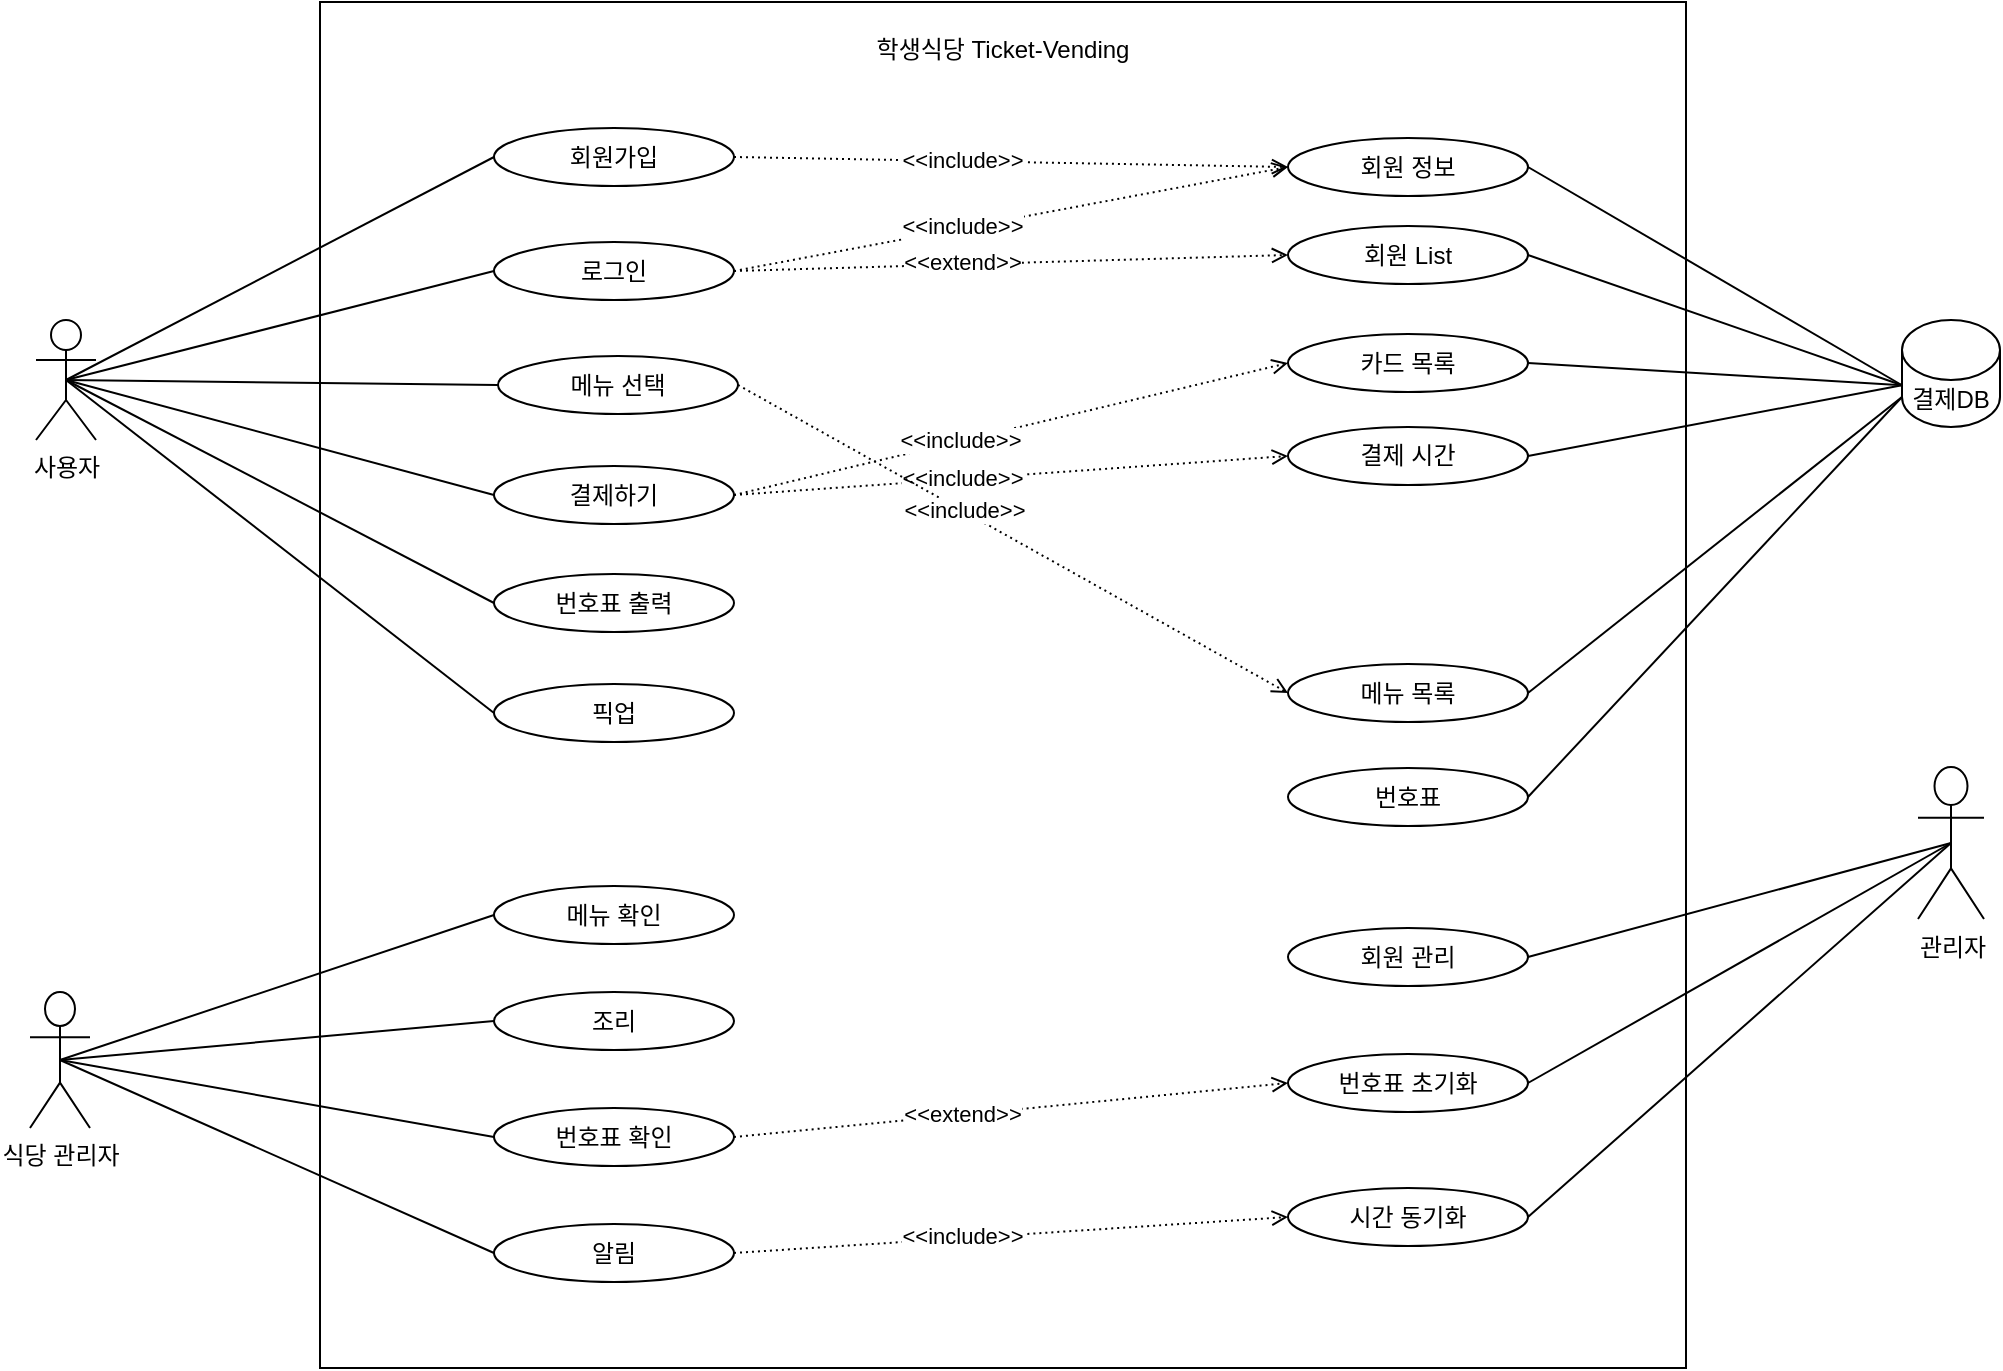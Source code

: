 <mxfile version="24.7.14">
  <diagram name="페이지-1" id="ornHel27MPxaN62uwrJq">
    <mxGraphModel dx="1602" dy="1137" grid="0" gridSize="10" guides="1" tooltips="1" connect="1" arrows="1" fold="1" page="0" pageScale="1" pageWidth="827" pageHeight="1169" math="0" shadow="0">
      <root>
        <mxCell id="0" />
        <mxCell id="1" parent="0" />
        <mxCell id="zNkNhdcRpNS4lPK-cGLT-1" value="사용자" style="shape=umlActor;verticalLabelPosition=bottom;verticalAlign=top;html=1;outlineConnect=0;" parent="1" vertex="1">
          <mxGeometry x="-186" y="82" width="30" height="60" as="geometry" />
        </mxCell>
        <mxCell id="zNkNhdcRpNS4lPK-cGLT-6" value="" style="whiteSpace=wrap;html=1;aspect=fixed;" parent="1" vertex="1">
          <mxGeometry x="-44" y="-77" width="683" height="683" as="geometry" />
        </mxCell>
        <mxCell id="zNkNhdcRpNS4lPK-cGLT-7" value="로그인" style="ellipse;whiteSpace=wrap;html=1;" parent="1" vertex="1">
          <mxGeometry x="43" y="43" width="120" height="29" as="geometry" />
        </mxCell>
        <mxCell id="zNkNhdcRpNS4lPK-cGLT-8" style="edgeStyle=none;curved=1;rounded=0;orthogonalLoop=1;jettySize=auto;html=1;entryX=1;entryY=1;entryDx=0;entryDy=0;entryPerimeter=0;fontSize=12;startSize=8;endSize=8;" parent="1" source="zNkNhdcRpNS4lPK-cGLT-2" target="zNkNhdcRpNS4lPK-cGLT-2" edge="1">
          <mxGeometry relative="1" as="geometry" />
        </mxCell>
        <mxCell id="zNkNhdcRpNS4lPK-cGLT-2" value="식당 관리자" style="shape=umlActor;verticalLabelPosition=bottom;verticalAlign=top;html=1;outlineConnect=0;" parent="1" vertex="1">
          <mxGeometry x="-189" y="418" width="30" height="68" as="geometry" />
        </mxCell>
        <mxCell id="zNkNhdcRpNS4lPK-cGLT-4" value="관리자" style="shape=umlActor;verticalLabelPosition=bottom;verticalAlign=top;html=1;outlineConnect=0;" parent="1" vertex="1">
          <mxGeometry x="755" y="305.5" width="33" height="76" as="geometry" />
        </mxCell>
        <mxCell id="wiaewfCoUQoDWu5S9Ph1-3" value="메뉴 선택" style="ellipse;whiteSpace=wrap;html=1;" parent="1" vertex="1">
          <mxGeometry x="45" y="100" width="120" height="29" as="geometry" />
        </mxCell>
        <mxCell id="wiaewfCoUQoDWu5S9Ph1-4" value="결제하기" style="ellipse;whiteSpace=wrap;html=1;" parent="1" vertex="1">
          <mxGeometry x="43" y="155" width="120" height="29" as="geometry" />
        </mxCell>
        <mxCell id="wiaewfCoUQoDWu5S9Ph1-5" value="회원가입" style="ellipse;whiteSpace=wrap;html=1;" parent="1" vertex="1">
          <mxGeometry x="43" y="-14" width="120" height="29" as="geometry" />
        </mxCell>
        <mxCell id="wiaewfCoUQoDWu5S9Ph1-14" value="조리" style="ellipse;whiteSpace=wrap;html=1;" parent="1" vertex="1">
          <mxGeometry x="43" y="418" width="120" height="29" as="geometry" />
        </mxCell>
        <mxCell id="wiaewfCoUQoDWu5S9Ph1-15" value="번호표 확인" style="ellipse;whiteSpace=wrap;html=1;" parent="1" vertex="1">
          <mxGeometry x="43" y="476" width="120" height="29" as="geometry" />
        </mxCell>
        <mxCell id="wiaewfCoUQoDWu5S9Ph1-16" value="메뉴 확인" style="ellipse;whiteSpace=wrap;html=1;" parent="1" vertex="1">
          <mxGeometry x="43" y="365" width="120" height="29" as="geometry" />
        </mxCell>
        <mxCell id="wiaewfCoUQoDWu5S9Ph1-17" value="알림" style="ellipse;whiteSpace=wrap;html=1;" parent="1" vertex="1">
          <mxGeometry x="43" y="534" width="120" height="29" as="geometry" />
        </mxCell>
        <mxCell id="wiaewfCoUQoDWu5S9Ph1-18" value="번호표 출력" style="ellipse;whiteSpace=wrap;html=1;" parent="1" vertex="1">
          <mxGeometry x="43" y="209" width="120" height="29" as="geometry" />
        </mxCell>
        <mxCell id="wiaewfCoUQoDWu5S9Ph1-20" value="픽업" style="ellipse;whiteSpace=wrap;html=1;" parent="1" vertex="1">
          <mxGeometry x="43" y="264" width="120" height="29" as="geometry" />
        </mxCell>
        <mxCell id="wiaewfCoUQoDWu5S9Ph1-33" value="시간 동기화" style="ellipse;whiteSpace=wrap;html=1;" parent="1" vertex="1">
          <mxGeometry x="440" y="516" width="120" height="29" as="geometry" />
        </mxCell>
        <mxCell id="wiaewfCoUQoDWu5S9Ph1-34" value="번호표 초기화" style="ellipse;whiteSpace=wrap;html=1;" parent="1" vertex="1">
          <mxGeometry x="440" y="449" width="120" height="29" as="geometry" />
        </mxCell>
        <mxCell id="wiaewfCoUQoDWu5S9Ph1-35" value="회원 관리" style="ellipse;whiteSpace=wrap;html=1;" parent="1" vertex="1">
          <mxGeometry x="440" y="386" width="120" height="29" as="geometry" />
        </mxCell>
        <mxCell id="wiaewfCoUQoDWu5S9Ph1-55" value="회원 정보" style="ellipse;whiteSpace=wrap;html=1;" parent="1" vertex="1">
          <mxGeometry x="440" y="-9" width="120" height="29" as="geometry" />
        </mxCell>
        <mxCell id="wiaewfCoUQoDWu5S9Ph1-56" value="번호표" style="ellipse;whiteSpace=wrap;html=1;" parent="1" vertex="1">
          <mxGeometry x="440" y="306" width="120" height="29" as="geometry" />
        </mxCell>
        <mxCell id="wiaewfCoUQoDWu5S9Ph1-57" value="결제 시간" style="ellipse;whiteSpace=wrap;html=1;" parent="1" vertex="1">
          <mxGeometry x="440" y="135.5" width="120" height="29" as="geometry" />
        </mxCell>
        <mxCell id="wiaewfCoUQoDWu5S9Ph1-58" value="메뉴 목록" style="ellipse;whiteSpace=wrap;html=1;" parent="1" vertex="1">
          <mxGeometry x="440" y="254" width="120" height="29" as="geometry" />
        </mxCell>
        <mxCell id="wiaewfCoUQoDWu5S9Ph1-60" value="카드 목록" style="ellipse;whiteSpace=wrap;html=1;" parent="1" vertex="1">
          <mxGeometry x="440" y="89" width="120" height="29" as="geometry" />
        </mxCell>
        <mxCell id="wiaewfCoUQoDWu5S9Ph1-61" value="회원 List" style="ellipse;whiteSpace=wrap;html=1;" parent="1" vertex="1">
          <mxGeometry x="440" y="35" width="120" height="29" as="geometry" />
        </mxCell>
        <mxCell id="wiaewfCoUQoDWu5S9Ph1-63" value="학생식당 Ticket-Vending" style="text;html=1;align=center;verticalAlign=middle;whiteSpace=wrap;rounded=0;" parent="1" vertex="1">
          <mxGeometry x="229" y="-68" width="137" height="30" as="geometry" />
        </mxCell>
        <mxCell id="5F2I87BRX-AB1hQ1D-qz-1" value="" style="endArrow=none;html=1;rounded=0;exitX=0.5;exitY=0.5;exitDx=0;exitDy=0;exitPerimeter=0;entryX=0;entryY=0.5;entryDx=0;entryDy=0;" parent="1" source="zNkNhdcRpNS4lPK-cGLT-1" target="wiaewfCoUQoDWu5S9Ph1-18" edge="1">
          <mxGeometry width="50" height="50" relative="1" as="geometry">
            <mxPoint x="211" y="344" as="sourcePoint" />
            <mxPoint x="261" y="294" as="targetPoint" />
          </mxGeometry>
        </mxCell>
        <mxCell id="5F2I87BRX-AB1hQ1D-qz-2" value="" style="endArrow=none;html=1;rounded=0;exitX=0.5;exitY=0.5;exitDx=0;exitDy=0;exitPerimeter=0;entryX=0;entryY=0.5;entryDx=0;entryDy=0;" parent="1" source="zNkNhdcRpNS4lPK-cGLT-1" target="wiaewfCoUQoDWu5S9Ph1-4" edge="1">
          <mxGeometry width="50" height="50" relative="1" as="geometry">
            <mxPoint x="211" y="344" as="sourcePoint" />
            <mxPoint x="261" y="294" as="targetPoint" />
          </mxGeometry>
        </mxCell>
        <mxCell id="5F2I87BRX-AB1hQ1D-qz-3" value="" style="endArrow=none;html=1;rounded=0;exitX=0.5;exitY=0.5;exitDx=0;exitDy=0;exitPerimeter=0;entryX=0;entryY=0.5;entryDx=0;entryDy=0;" parent="1" source="zNkNhdcRpNS4lPK-cGLT-1" target="wiaewfCoUQoDWu5S9Ph1-3" edge="1">
          <mxGeometry width="50" height="50" relative="1" as="geometry">
            <mxPoint x="211" y="344" as="sourcePoint" />
            <mxPoint x="261" y="294" as="targetPoint" />
          </mxGeometry>
        </mxCell>
        <mxCell id="5F2I87BRX-AB1hQ1D-qz-4" value="" style="endArrow=none;html=1;rounded=0;exitX=0.5;exitY=0.5;exitDx=0;exitDy=0;exitPerimeter=0;entryX=0;entryY=0.5;entryDx=0;entryDy=0;" parent="1" source="zNkNhdcRpNS4lPK-cGLT-1" target="zNkNhdcRpNS4lPK-cGLT-7" edge="1">
          <mxGeometry width="50" height="50" relative="1" as="geometry">
            <mxPoint x="211" y="344" as="sourcePoint" />
            <mxPoint x="261" y="294" as="targetPoint" />
          </mxGeometry>
        </mxCell>
        <mxCell id="5F2I87BRX-AB1hQ1D-qz-5" value="" style="endArrow=none;html=1;rounded=0;exitX=0.5;exitY=0.5;exitDx=0;exitDy=0;exitPerimeter=0;entryX=0;entryY=0.5;entryDx=0;entryDy=0;" parent="1" source="zNkNhdcRpNS4lPK-cGLT-1" target="wiaewfCoUQoDWu5S9Ph1-5" edge="1">
          <mxGeometry width="50" height="50" relative="1" as="geometry">
            <mxPoint x="211" y="344" as="sourcePoint" />
            <mxPoint x="261" y="294" as="targetPoint" />
          </mxGeometry>
        </mxCell>
        <mxCell id="5F2I87BRX-AB1hQ1D-qz-6" value="" style="endArrow=none;html=1;rounded=0;exitX=0.5;exitY=0.5;exitDx=0;exitDy=0;exitPerimeter=0;entryX=0;entryY=0.5;entryDx=0;entryDy=0;" parent="1" source="zNkNhdcRpNS4lPK-cGLT-1" target="wiaewfCoUQoDWu5S9Ph1-20" edge="1">
          <mxGeometry width="50" height="50" relative="1" as="geometry">
            <mxPoint x="-40" y="73" as="sourcePoint" />
            <mxPoint x="83" y="217" as="targetPoint" />
          </mxGeometry>
        </mxCell>
        <mxCell id="5F2I87BRX-AB1hQ1D-qz-7" value="" style="endArrow=none;html=1;rounded=0;exitX=0.5;exitY=0.5;exitDx=0;exitDy=0;exitPerimeter=0;entryX=0;entryY=0.5;entryDx=0;entryDy=0;" parent="1" source="zNkNhdcRpNS4lPK-cGLT-2" target="wiaewfCoUQoDWu5S9Ph1-16" edge="1">
          <mxGeometry width="50" height="50" relative="1" as="geometry">
            <mxPoint x="-37" y="301" as="sourcePoint" />
            <mxPoint x="86" y="306" as="targetPoint" />
          </mxGeometry>
        </mxCell>
        <mxCell id="5F2I87BRX-AB1hQ1D-qz-8" value="" style="endArrow=none;html=1;rounded=0;exitX=0.5;exitY=0.5;exitDx=0;exitDy=0;exitPerimeter=0;entryX=0;entryY=0.5;entryDx=0;entryDy=0;" parent="1" source="zNkNhdcRpNS4lPK-cGLT-2" target="wiaewfCoUQoDWu5S9Ph1-15" edge="1">
          <mxGeometry width="50" height="50" relative="1" as="geometry">
            <mxPoint x="-42" y="350" as="sourcePoint" />
            <mxPoint x="72" y="316" as="targetPoint" />
          </mxGeometry>
        </mxCell>
        <mxCell id="5F2I87BRX-AB1hQ1D-qz-9" value="" style="endArrow=none;html=1;rounded=0;exitX=0.5;exitY=0.5;exitDx=0;exitDy=0;exitPerimeter=0;entryX=0;entryY=0.5;entryDx=0;entryDy=0;" parent="1" source="zNkNhdcRpNS4lPK-cGLT-2" target="wiaewfCoUQoDWu5S9Ph1-14" edge="1">
          <mxGeometry width="50" height="50" relative="1" as="geometry">
            <mxPoint x="-32" y="360" as="sourcePoint" />
            <mxPoint x="82" y="326" as="targetPoint" />
          </mxGeometry>
        </mxCell>
        <mxCell id="5F2I87BRX-AB1hQ1D-qz-10" value="" style="endArrow=none;html=1;rounded=0;exitX=0.5;exitY=0.5;exitDx=0;exitDy=0;exitPerimeter=0;entryX=0;entryY=0.5;entryDx=0;entryDy=0;" parent="1" source="zNkNhdcRpNS4lPK-cGLT-2" target="wiaewfCoUQoDWu5S9Ph1-17" edge="1">
          <mxGeometry width="50" height="50" relative="1" as="geometry">
            <mxPoint x="-22" y="370" as="sourcePoint" />
            <mxPoint x="92" y="336" as="targetPoint" />
          </mxGeometry>
        </mxCell>
        <mxCell id="5F2I87BRX-AB1hQ1D-qz-12" value="" style="endArrow=none;html=1;rounded=0;exitX=1;exitY=0.5;exitDx=0;exitDy=0;entryX=0;entryY=0;entryDx=0;entryDy=32.625;entryPerimeter=0;" parent="1" source="wiaewfCoUQoDWu5S9Ph1-55" target="5F2I87BRX-AB1hQ1D-qz-18" edge="1">
          <mxGeometry width="50" height="50" relative="1" as="geometry">
            <mxPoint x="475" y="130" as="sourcePoint" />
            <mxPoint x="598" y="135" as="targetPoint" />
          </mxGeometry>
        </mxCell>
        <mxCell id="5F2I87BRX-AB1hQ1D-qz-13" value="" style="endArrow=none;html=1;rounded=0;exitX=1;exitY=0.5;exitDx=0;exitDy=0;entryX=0;entryY=1;entryDx=0;entryDy=-15;entryPerimeter=0;" parent="1" source="wiaewfCoUQoDWu5S9Ph1-58" target="5F2I87BRX-AB1hQ1D-qz-18" edge="1">
          <mxGeometry width="50" height="50" relative="1" as="geometry">
            <mxPoint x="521" y="276" as="sourcePoint" />
            <mxPoint x="610" y="221" as="targetPoint" />
          </mxGeometry>
        </mxCell>
        <mxCell id="5F2I87BRX-AB1hQ1D-qz-14" value="" style="endArrow=none;html=1;rounded=0;exitX=1;exitY=0.5;exitDx=0;exitDy=0;entryX=0;entryY=1;entryDx=0;entryDy=-15;entryPerimeter=0;" parent="1" source="wiaewfCoUQoDWu5S9Ph1-56" target="5F2I87BRX-AB1hQ1D-qz-18" edge="1">
          <mxGeometry width="50" height="50" relative="1" as="geometry">
            <mxPoint x="510" y="172" as="sourcePoint" />
            <mxPoint x="707" y="277" as="targetPoint" />
          </mxGeometry>
        </mxCell>
        <mxCell id="5F2I87BRX-AB1hQ1D-qz-15" value="" style="endArrow=none;html=1;rounded=0;exitX=1;exitY=0.5;exitDx=0;exitDy=0;entryX=0;entryY=0;entryDx=0;entryDy=32.625;entryPerimeter=0;" parent="1" source="wiaewfCoUQoDWu5S9Ph1-57" target="5F2I87BRX-AB1hQ1D-qz-18" edge="1">
          <mxGeometry width="50" height="50" relative="1" as="geometry">
            <mxPoint x="491" y="186" as="sourcePoint" />
            <mxPoint x="688" y="291" as="targetPoint" />
          </mxGeometry>
        </mxCell>
        <mxCell id="5F2I87BRX-AB1hQ1D-qz-16" value="" style="endArrow=none;html=1;rounded=0;exitX=1;exitY=0.5;exitDx=0;exitDy=0;entryX=0;entryY=0;entryDx=0;entryDy=32.625;entryPerimeter=0;" parent="1" source="wiaewfCoUQoDWu5S9Ph1-60" target="5F2I87BRX-AB1hQ1D-qz-18" edge="1">
          <mxGeometry width="50" height="50" relative="1" as="geometry">
            <mxPoint x="441" y="70" as="sourcePoint" />
            <mxPoint x="566" y="172" as="targetPoint" />
          </mxGeometry>
        </mxCell>
        <mxCell id="5F2I87BRX-AB1hQ1D-qz-17" value="" style="endArrow=none;html=1;rounded=0;exitX=1;exitY=0.5;exitDx=0;exitDy=0;entryX=0;entryY=0;entryDx=0;entryDy=32.625;entryPerimeter=0;" parent="1" source="wiaewfCoUQoDWu5S9Ph1-61" target="5F2I87BRX-AB1hQ1D-qz-18" edge="1">
          <mxGeometry width="50" height="50" relative="1" as="geometry">
            <mxPoint x="441" y="70" as="sourcePoint" />
            <mxPoint x="540" y="62.5" as="targetPoint" />
          </mxGeometry>
        </mxCell>
        <mxCell id="5F2I87BRX-AB1hQ1D-qz-18" value="결제DB" style="shape=cylinder3;whiteSpace=wrap;html=1;boundedLbl=1;backgroundOutline=1;size=15;" parent="1" vertex="1">
          <mxGeometry x="747" y="82" width="49" height="53.5" as="geometry" />
        </mxCell>
        <mxCell id="5F2I87BRX-AB1hQ1D-qz-24" value="" style="endArrow=open;html=1;rounded=0;dashed=1;dashPattern=1 2;endFill=0;exitX=1;exitY=0.5;exitDx=0;exitDy=0;entryX=0;entryY=0.5;entryDx=0;entryDy=0;" parent="1" edge="1" target="wiaewfCoUQoDWu5S9Ph1-34" source="wiaewfCoUQoDWu5S9Ph1-15">
          <mxGeometry relative="1" as="geometry">
            <mxPoint x="182" y="305.5" as="sourcePoint" />
            <mxPoint x="290" y="308" as="targetPoint" />
          </mxGeometry>
        </mxCell>
        <mxCell id="5F2I87BRX-AB1hQ1D-qz-27" value="&amp;lt;&amp;lt;extend&amp;gt;&amp;gt;" style="edgeLabel;html=1;align=center;verticalAlign=middle;resizable=0;points=[];" parent="5F2I87BRX-AB1hQ1D-qz-24" vertex="1" connectable="0">
          <mxGeometry x="-0.18" y="1" relative="1" as="geometry">
            <mxPoint as="offset" />
          </mxGeometry>
        </mxCell>
        <mxCell id="5F2I87BRX-AB1hQ1D-qz-28" value="" style="endArrow=open;html=1;rounded=0;dashed=1;dashPattern=1 2;endFill=0;exitX=1;exitY=0.5;exitDx=0;exitDy=0;entryX=0;entryY=0.5;entryDx=0;entryDy=0;" parent="1" source="wiaewfCoUQoDWu5S9Ph1-4" target="wiaewfCoUQoDWu5S9Ph1-60" edge="1">
          <mxGeometry relative="1" as="geometry">
            <mxPoint x="208" y="342" as="sourcePoint" />
            <mxPoint x="262" y="248" as="targetPoint" />
          </mxGeometry>
        </mxCell>
        <mxCell id="5F2I87BRX-AB1hQ1D-qz-29" value="&amp;lt;&amp;lt;include&amp;gt;&amp;gt;" style="edgeLabel;html=1;align=center;verticalAlign=middle;resizable=0;points=[];" parent="5F2I87BRX-AB1hQ1D-qz-28" vertex="1" connectable="0">
          <mxGeometry x="-0.18" y="1" relative="1" as="geometry">
            <mxPoint as="offset" />
          </mxGeometry>
        </mxCell>
        <mxCell id="5F2I87BRX-AB1hQ1D-qz-30" value="" style="endArrow=open;html=1;rounded=0;dashed=1;dashPattern=1 2;endFill=0;exitX=1;exitY=0.5;exitDx=0;exitDy=0;entryX=0;entryY=0.5;entryDx=0;entryDy=0;" parent="1" source="zNkNhdcRpNS4lPK-cGLT-7" target="wiaewfCoUQoDWu5S9Ph1-55" edge="1">
          <mxGeometry relative="1" as="geometry">
            <mxPoint x="192" y="315.5" as="sourcePoint" />
            <mxPoint x="300" y="318" as="targetPoint" />
          </mxGeometry>
        </mxCell>
        <mxCell id="5F2I87BRX-AB1hQ1D-qz-31" value="&amp;lt;&amp;lt;include&amp;gt;&amp;gt;" style="edgeLabel;html=1;align=center;verticalAlign=middle;resizable=0;points=[];" parent="5F2I87BRX-AB1hQ1D-qz-30" vertex="1" connectable="0">
          <mxGeometry x="-0.18" y="1" relative="1" as="geometry">
            <mxPoint as="offset" />
          </mxGeometry>
        </mxCell>
        <mxCell id="5F2I87BRX-AB1hQ1D-qz-33" value="" style="endArrow=none;html=1;rounded=0;exitX=0.5;exitY=0.5;exitDx=0;exitDy=0;exitPerimeter=0;entryX=1;entryY=0.5;entryDx=0;entryDy=0;curved=0;" parent="1" source="zNkNhdcRpNS4lPK-cGLT-4" target="wiaewfCoUQoDWu5S9Ph1-35" edge="1">
          <mxGeometry width="50" height="50" relative="1" as="geometry">
            <mxPoint x="386" y="676.5" as="sourcePoint" />
            <mxPoint x="443" y="330" as="targetPoint" />
          </mxGeometry>
        </mxCell>
        <mxCell id="5F2I87BRX-AB1hQ1D-qz-34" value="" style="endArrow=none;html=1;rounded=0;exitX=0.5;exitY=0.5;exitDx=0;exitDy=0;exitPerimeter=0;entryX=1;entryY=0.5;entryDx=0;entryDy=0;" parent="1" source="zNkNhdcRpNS4lPK-cGLT-4" target="wiaewfCoUQoDWu5S9Ph1-33" edge="1">
          <mxGeometry width="50" height="50" relative="1" as="geometry">
            <mxPoint x="472" y="671" as="sourcePoint" />
            <mxPoint x="400" y="350" as="targetPoint" />
          </mxGeometry>
        </mxCell>
        <mxCell id="5F2I87BRX-AB1hQ1D-qz-35" value="" style="endArrow=none;html=1;rounded=0;exitX=0.5;exitY=0.5;exitDx=0;exitDy=0;exitPerimeter=0;entryX=1;entryY=0.5;entryDx=0;entryDy=0;" parent="1" source="zNkNhdcRpNS4lPK-cGLT-4" target="wiaewfCoUQoDWu5S9Ph1-34" edge="1">
          <mxGeometry width="50" height="50" relative="1" as="geometry">
            <mxPoint x="482" y="681" as="sourcePoint" />
            <mxPoint x="410" y="360" as="targetPoint" />
          </mxGeometry>
        </mxCell>
        <mxCell id="snhe3Xh0oELJzNI7V56g-15" value="" style="endArrow=open;html=1;rounded=0;dashed=1;dashPattern=1 2;endFill=0;exitX=1;exitY=0.5;exitDx=0;exitDy=0;entryX=0;entryY=0.5;entryDx=0;entryDy=0;" edge="1" parent="1" source="wiaewfCoUQoDWu5S9Ph1-5" target="wiaewfCoUQoDWu5S9Ph1-55">
          <mxGeometry relative="1" as="geometry">
            <mxPoint x="171" y="44" as="sourcePoint" />
            <mxPoint x="257" y="-27" as="targetPoint" />
          </mxGeometry>
        </mxCell>
        <mxCell id="snhe3Xh0oELJzNI7V56g-16" value="&amp;lt;&amp;lt;include&amp;gt;&amp;gt;" style="edgeLabel;html=1;align=center;verticalAlign=middle;resizable=0;points=[];" vertex="1" connectable="0" parent="snhe3Xh0oELJzNI7V56g-15">
          <mxGeometry x="-0.18" y="1" relative="1" as="geometry">
            <mxPoint as="offset" />
          </mxGeometry>
        </mxCell>
        <mxCell id="snhe3Xh0oELJzNI7V56g-19" value="" style="endArrow=open;html=1;rounded=0;dashed=1;dashPattern=1 2;endFill=0;exitX=1;exitY=0.5;exitDx=0;exitDy=0;entryX=0;entryY=0.5;entryDx=0;entryDy=0;" edge="1" parent="1" source="zNkNhdcRpNS4lPK-cGLT-7" target="wiaewfCoUQoDWu5S9Ph1-61">
          <mxGeometry relative="1" as="geometry">
            <mxPoint x="192" y="315.5" as="sourcePoint" />
            <mxPoint x="300" y="318" as="targetPoint" />
          </mxGeometry>
        </mxCell>
        <mxCell id="snhe3Xh0oELJzNI7V56g-20" value="&amp;lt;&amp;lt;extend&amp;gt;&amp;gt;" style="edgeLabel;html=1;align=center;verticalAlign=middle;resizable=0;points=[];" vertex="1" connectable="0" parent="snhe3Xh0oELJzNI7V56g-19">
          <mxGeometry x="-0.18" y="1" relative="1" as="geometry">
            <mxPoint as="offset" />
          </mxGeometry>
        </mxCell>
        <mxCell id="snhe3Xh0oELJzNI7V56g-21" value="" style="endArrow=open;html=1;rounded=0;dashed=1;dashPattern=1 2;endFill=0;exitX=1;exitY=0.5;exitDx=0;exitDy=0;entryX=0;entryY=0.5;entryDx=0;entryDy=0;" edge="1" parent="1" source="wiaewfCoUQoDWu5S9Ph1-4" target="wiaewfCoUQoDWu5S9Ph1-57">
          <mxGeometry relative="1" as="geometry">
            <mxPoint x="205" y="182" as="sourcePoint" />
            <mxPoint x="291" y="153" as="targetPoint" />
          </mxGeometry>
        </mxCell>
        <mxCell id="snhe3Xh0oELJzNI7V56g-22" value="&amp;lt;&amp;lt;include&amp;gt;&amp;gt;" style="edgeLabel;html=1;align=center;verticalAlign=middle;resizable=0;points=[];" vertex="1" connectable="0" parent="snhe3Xh0oELJzNI7V56g-21">
          <mxGeometry x="-0.18" y="1" relative="1" as="geometry">
            <mxPoint as="offset" />
          </mxGeometry>
        </mxCell>
        <mxCell id="snhe3Xh0oELJzNI7V56g-25" value="" style="endArrow=open;html=1;rounded=0;dashed=1;dashPattern=1 2;endFill=0;exitX=1;exitY=0.5;exitDx=0;exitDy=0;entryX=0;entryY=0.5;entryDx=0;entryDy=0;" edge="1" parent="1" source="wiaewfCoUQoDWu5S9Ph1-17" target="wiaewfCoUQoDWu5S9Ph1-33">
          <mxGeometry relative="1" as="geometry">
            <mxPoint x="205" y="182" as="sourcePoint" />
            <mxPoint x="291" y="153" as="targetPoint" />
          </mxGeometry>
        </mxCell>
        <mxCell id="snhe3Xh0oELJzNI7V56g-26" value="&amp;lt;&amp;lt;include&amp;gt;&amp;gt;" style="edgeLabel;html=1;align=center;verticalAlign=middle;resizable=0;points=[];" vertex="1" connectable="0" parent="snhe3Xh0oELJzNI7V56g-25">
          <mxGeometry x="-0.18" y="1" relative="1" as="geometry">
            <mxPoint as="offset" />
          </mxGeometry>
        </mxCell>
        <mxCell id="snhe3Xh0oELJzNI7V56g-27" value="" style="endArrow=open;html=1;rounded=0;dashed=1;dashPattern=1 2;endFill=0;exitX=1;exitY=0.5;exitDx=0;exitDy=0;entryX=0;entryY=0.5;entryDx=0;entryDy=0;" edge="1" parent="1" source="wiaewfCoUQoDWu5S9Ph1-3" target="wiaewfCoUQoDWu5S9Ph1-58">
          <mxGeometry relative="1" as="geometry">
            <mxPoint x="203" y="78" as="sourcePoint" />
            <mxPoint x="291" y="40" as="targetPoint" />
          </mxGeometry>
        </mxCell>
        <mxCell id="snhe3Xh0oELJzNI7V56g-28" value="&amp;lt;&amp;lt;include&amp;gt;&amp;gt;" style="edgeLabel;html=1;align=center;verticalAlign=middle;resizable=0;points=[];" vertex="1" connectable="0" parent="snhe3Xh0oELJzNI7V56g-27">
          <mxGeometry x="-0.18" y="1" relative="1" as="geometry">
            <mxPoint as="offset" />
          </mxGeometry>
        </mxCell>
      </root>
    </mxGraphModel>
  </diagram>
</mxfile>
